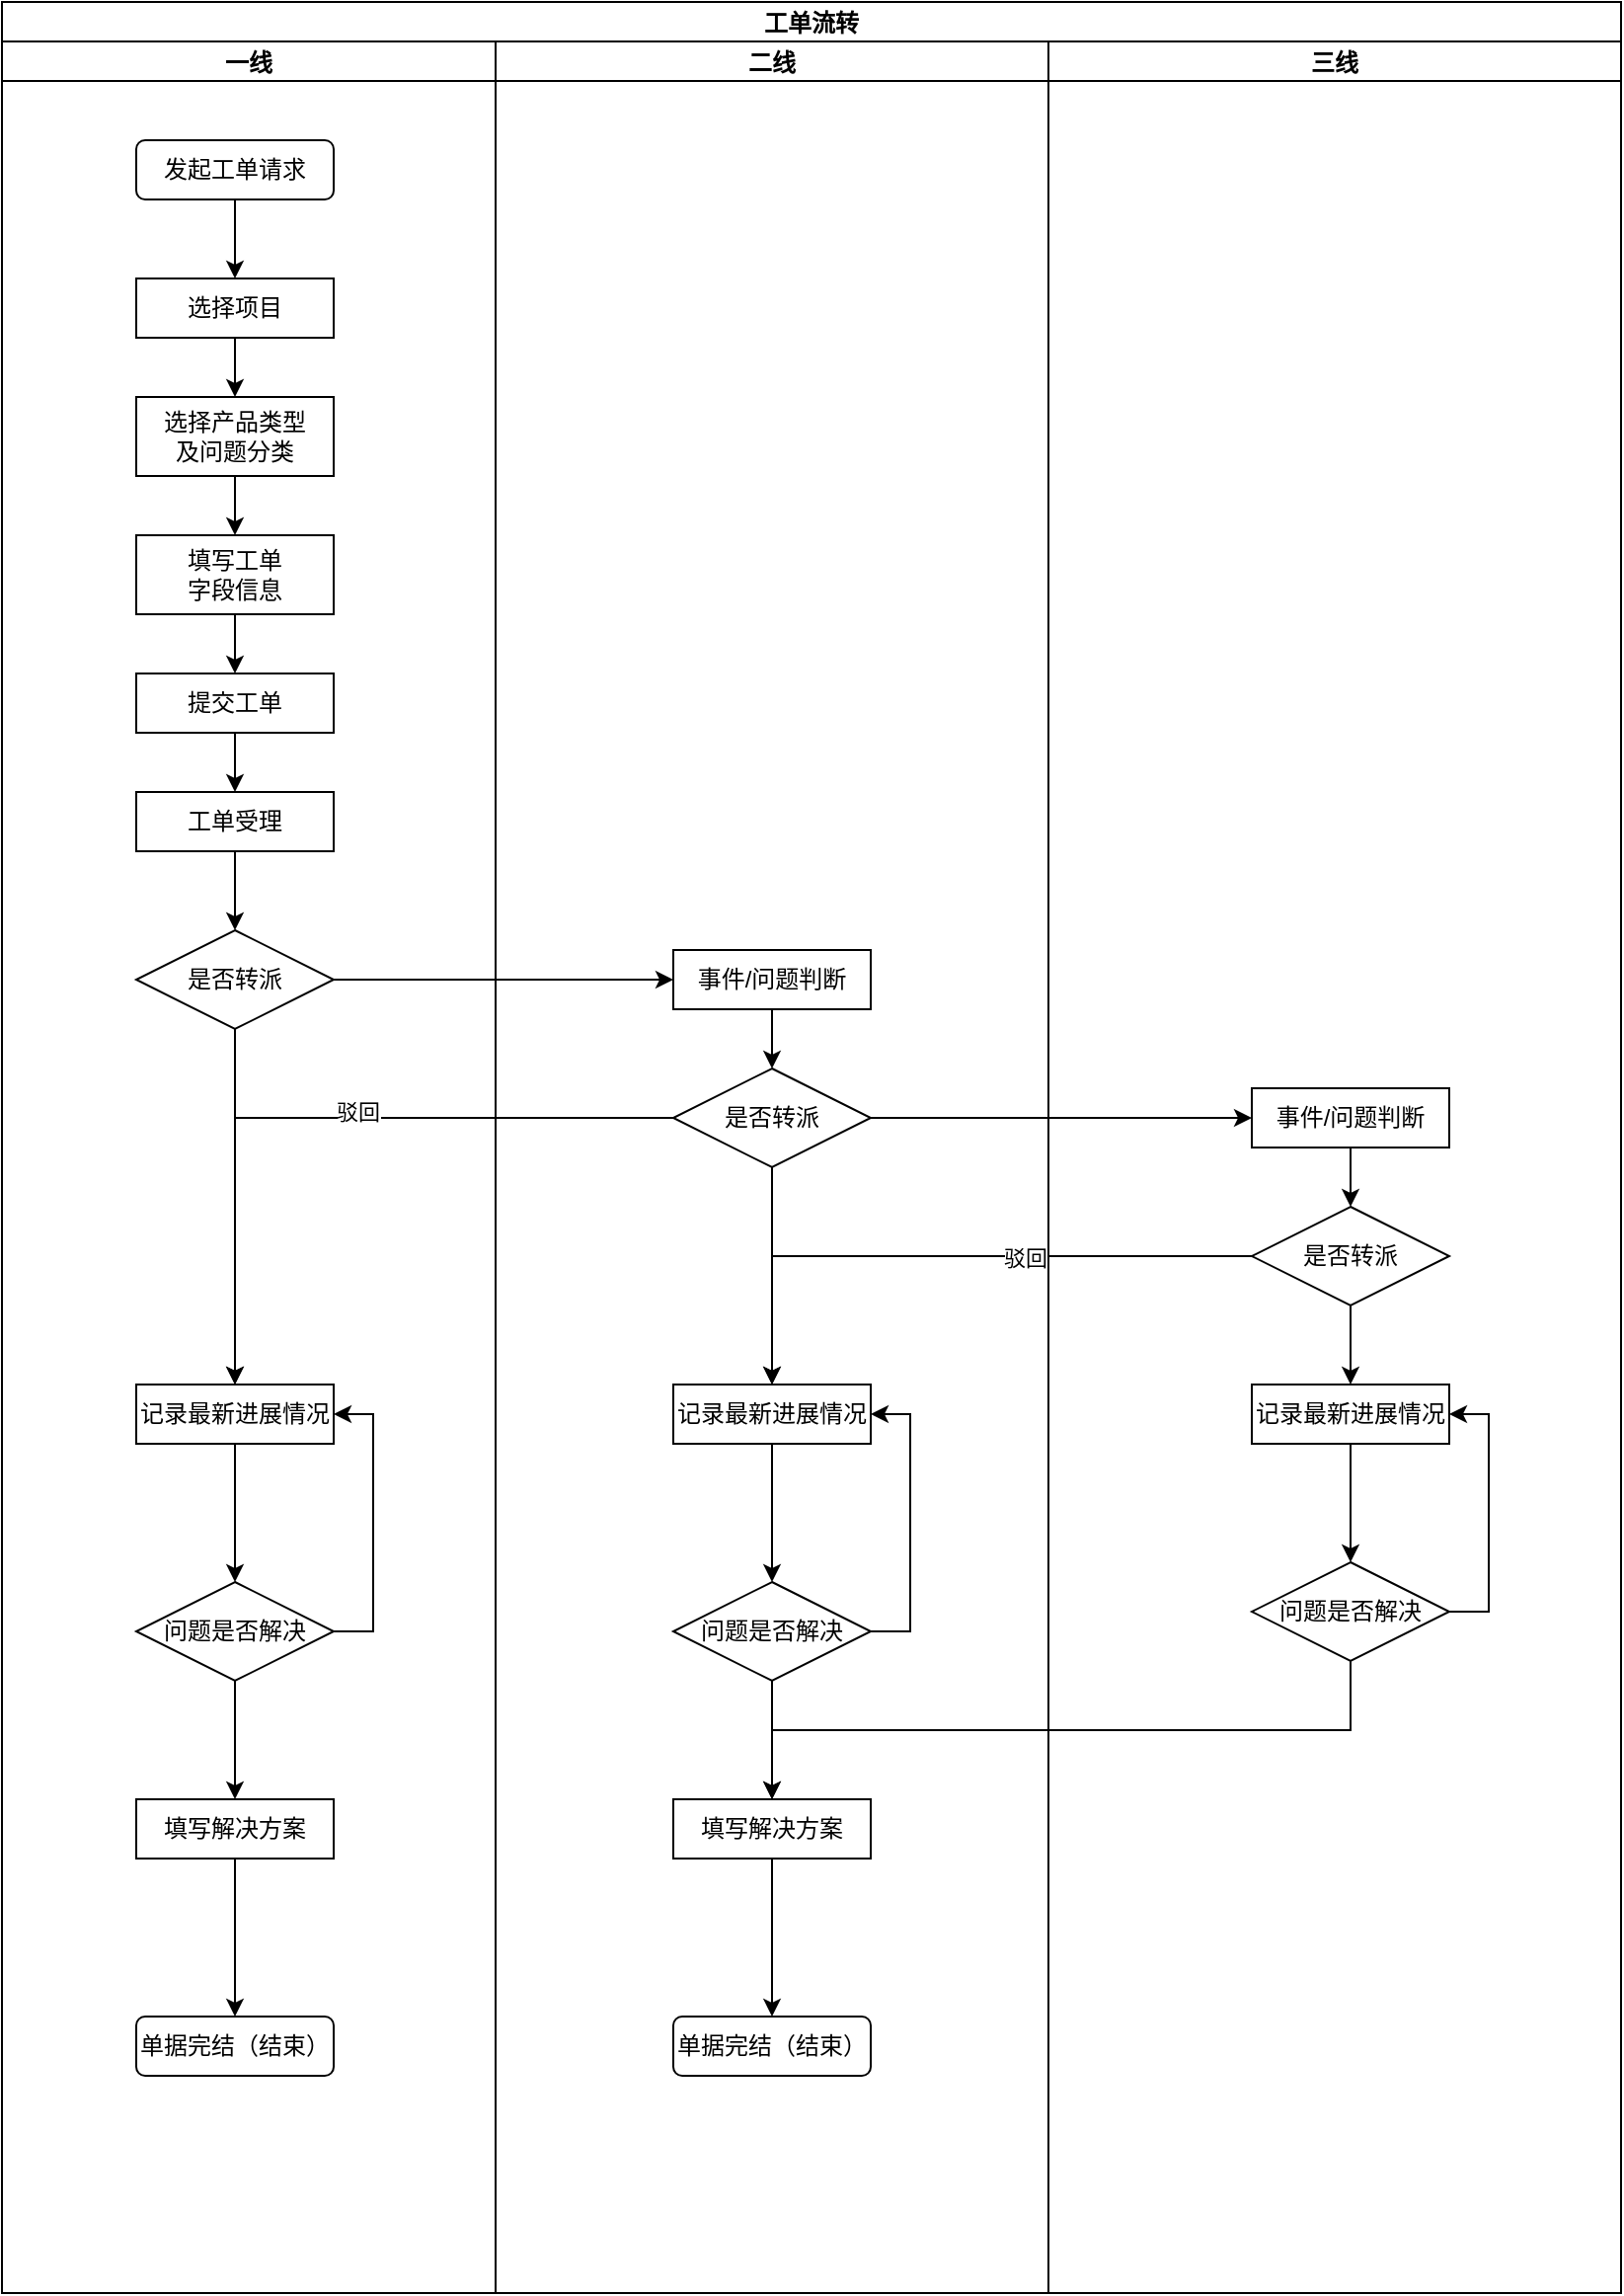 <mxfile version="20.2.4" type="github"><diagram id="WiaD8SYE7pi_qJ4heCow" name="第 1 页"><mxGraphModel dx="1345" dy="567" grid="1" gridSize="10" guides="1" tooltips="1" connect="1" arrows="1" fold="1" page="1" pageScale="1" pageWidth="827" pageHeight="1169" math="0" shadow="0"><root><mxCell id="0"/><mxCell id="1" parent="0"/><mxCell id="1RGi1clW2f9QPrBDDDvs-1" value="工单流转" style="swimlane;childLayout=stackLayout;resizeParent=1;resizeParentMax=0;startSize=20;" vertex="1" parent="1"><mxGeometry width="820" height="1160" as="geometry"/></mxCell><mxCell id="1RGi1clW2f9QPrBDDDvs-2" value="一线" style="swimlane;startSize=20;" vertex="1" parent="1RGi1clW2f9QPrBDDDvs-1"><mxGeometry y="20" width="250" height="1140" as="geometry"/></mxCell><mxCell id="1RGi1clW2f9QPrBDDDvs-7" style="edgeStyle=orthogonalEdgeStyle;rounded=0;orthogonalLoop=1;jettySize=auto;html=1;exitX=0.5;exitY=1;exitDx=0;exitDy=0;entryX=0.5;entryY=0;entryDx=0;entryDy=0;" edge="1" parent="1RGi1clW2f9QPrBDDDvs-2" source="1RGi1clW2f9QPrBDDDvs-5" target="1RGi1clW2f9QPrBDDDvs-6"><mxGeometry relative="1" as="geometry"/></mxCell><mxCell id="1RGi1clW2f9QPrBDDDvs-5" value="发起工单请求" style="rounded=1;whiteSpace=wrap;html=1;" vertex="1" parent="1RGi1clW2f9QPrBDDDvs-2"><mxGeometry x="68" y="50" width="100" height="30" as="geometry"/></mxCell><mxCell id="1RGi1clW2f9QPrBDDDvs-9" style="edgeStyle=orthogonalEdgeStyle;rounded=0;orthogonalLoop=1;jettySize=auto;html=1;exitX=0.5;exitY=1;exitDx=0;exitDy=0;" edge="1" parent="1RGi1clW2f9QPrBDDDvs-2" source="1RGi1clW2f9QPrBDDDvs-6" target="1RGi1clW2f9QPrBDDDvs-8"><mxGeometry relative="1" as="geometry"/></mxCell><mxCell id="1RGi1clW2f9QPrBDDDvs-6" value="选择项目" style="rounded=0;whiteSpace=wrap;html=1;" vertex="1" parent="1RGi1clW2f9QPrBDDDvs-2"><mxGeometry x="68" y="120" width="100" height="30" as="geometry"/></mxCell><mxCell id="1RGi1clW2f9QPrBDDDvs-11" style="edgeStyle=orthogonalEdgeStyle;rounded=0;orthogonalLoop=1;jettySize=auto;html=1;exitX=0.5;exitY=1;exitDx=0;exitDy=0;entryX=0.5;entryY=0;entryDx=0;entryDy=0;" edge="1" parent="1RGi1clW2f9QPrBDDDvs-2" source="1RGi1clW2f9QPrBDDDvs-8" target="1RGi1clW2f9QPrBDDDvs-10"><mxGeometry relative="1" as="geometry"/></mxCell><mxCell id="1RGi1clW2f9QPrBDDDvs-8" value="选择产品类型&lt;br&gt;及问题分类" style="rounded=0;whiteSpace=wrap;html=1;" vertex="1" parent="1RGi1clW2f9QPrBDDDvs-2"><mxGeometry x="68" y="180" width="100" height="40" as="geometry"/></mxCell><mxCell id="1RGi1clW2f9QPrBDDDvs-14" style="edgeStyle=orthogonalEdgeStyle;rounded=0;orthogonalLoop=1;jettySize=auto;html=1;exitX=0.5;exitY=1;exitDx=0;exitDy=0;" edge="1" parent="1RGi1clW2f9QPrBDDDvs-2" source="1RGi1clW2f9QPrBDDDvs-10" target="1RGi1clW2f9QPrBDDDvs-13"><mxGeometry relative="1" as="geometry"/></mxCell><mxCell id="1RGi1clW2f9QPrBDDDvs-10" value="填写工单&lt;br&gt;字段信息" style="rounded=0;whiteSpace=wrap;html=1;" vertex="1" parent="1RGi1clW2f9QPrBDDDvs-2"><mxGeometry x="68" y="250" width="100" height="40" as="geometry"/></mxCell><mxCell id="1RGi1clW2f9QPrBDDDvs-17" style="edgeStyle=orthogonalEdgeStyle;rounded=0;orthogonalLoop=1;jettySize=auto;html=1;exitX=0.5;exitY=1;exitDx=0;exitDy=0;entryX=0.5;entryY=0;entryDx=0;entryDy=0;" edge="1" parent="1RGi1clW2f9QPrBDDDvs-2" source="1RGi1clW2f9QPrBDDDvs-13" target="1RGi1clW2f9QPrBDDDvs-16"><mxGeometry relative="1" as="geometry"/></mxCell><mxCell id="1RGi1clW2f9QPrBDDDvs-13" value="提交工单" style="rounded=0;whiteSpace=wrap;html=1;" vertex="1" parent="1RGi1clW2f9QPrBDDDvs-2"><mxGeometry x="68" y="320" width="100" height="30" as="geometry"/></mxCell><mxCell id="1RGi1clW2f9QPrBDDDvs-19" style="edgeStyle=orthogonalEdgeStyle;rounded=0;orthogonalLoop=1;jettySize=auto;html=1;exitX=0.5;exitY=1;exitDx=0;exitDy=0;" edge="1" parent="1RGi1clW2f9QPrBDDDvs-2" source="1RGi1clW2f9QPrBDDDvs-16" target="1RGi1clW2f9QPrBDDDvs-18"><mxGeometry relative="1" as="geometry"/></mxCell><mxCell id="1RGi1clW2f9QPrBDDDvs-16" value="工单受理" style="rounded=0;whiteSpace=wrap;html=1;" vertex="1" parent="1RGi1clW2f9QPrBDDDvs-2"><mxGeometry x="68" y="380" width="100" height="30" as="geometry"/></mxCell><mxCell id="1RGi1clW2f9QPrBDDDvs-18" value="是否转派" style="rhombus;whiteSpace=wrap;html=1;" vertex="1" parent="1RGi1clW2f9QPrBDDDvs-2"><mxGeometry x="68" y="450" width="100" height="50" as="geometry"/></mxCell><mxCell id="1RGi1clW2f9QPrBDDDvs-27" style="edgeStyle=orthogonalEdgeStyle;rounded=0;orthogonalLoop=1;jettySize=auto;html=1;exitX=0.5;exitY=1;exitDx=0;exitDy=0;" edge="1" parent="1RGi1clW2f9QPrBDDDvs-2" source="1RGi1clW2f9QPrBDDDvs-18" target="1RGi1clW2f9QPrBDDDvs-26"><mxGeometry relative="1" as="geometry"><mxPoint x="118" y="540" as="sourcePoint"/></mxGeometry></mxCell><mxCell id="1RGi1clW2f9QPrBDDDvs-29" style="edgeStyle=orthogonalEdgeStyle;rounded=0;orthogonalLoop=1;jettySize=auto;html=1;exitX=0.5;exitY=1;exitDx=0;exitDy=0;entryX=0.5;entryY=0;entryDx=0;entryDy=0;" edge="1" parent="1RGi1clW2f9QPrBDDDvs-2" source="1RGi1clW2f9QPrBDDDvs-26" target="1RGi1clW2f9QPrBDDDvs-28"><mxGeometry relative="1" as="geometry"/></mxCell><mxCell id="1RGi1clW2f9QPrBDDDvs-26" value="记录最新进展情况" style="rounded=0;whiteSpace=wrap;html=1;" vertex="1" parent="1RGi1clW2f9QPrBDDDvs-2"><mxGeometry x="68" y="680" width="100" height="30" as="geometry"/></mxCell><mxCell id="1RGi1clW2f9QPrBDDDvs-30" style="edgeStyle=orthogonalEdgeStyle;rounded=0;orthogonalLoop=1;jettySize=auto;html=1;exitX=1;exitY=0.5;exitDx=0;exitDy=0;entryX=1;entryY=0.5;entryDx=0;entryDy=0;" edge="1" parent="1RGi1clW2f9QPrBDDDvs-2" source="1RGi1clW2f9QPrBDDDvs-28" target="1RGi1clW2f9QPrBDDDvs-26"><mxGeometry relative="1" as="geometry"/></mxCell><mxCell id="1RGi1clW2f9QPrBDDDvs-28" value="问题是否解决" style="rhombus;whiteSpace=wrap;html=1;" vertex="1" parent="1RGi1clW2f9QPrBDDDvs-2"><mxGeometry x="68" y="780" width="100" height="50" as="geometry"/></mxCell><mxCell id="1RGi1clW2f9QPrBDDDvs-32" value="单据完结（结束）" style="rounded=1;whiteSpace=wrap;html=1;" vertex="1" parent="1RGi1clW2f9QPrBDDDvs-2"><mxGeometry x="68" y="1000" width="100" height="30" as="geometry"/></mxCell><mxCell id="1RGi1clW2f9QPrBDDDvs-33" value="填写解决方案" style="rounded=0;whiteSpace=wrap;html=1;" vertex="1" parent="1RGi1clW2f9QPrBDDDvs-2"><mxGeometry x="68" y="890" width="100" height="30" as="geometry"/></mxCell><mxCell id="1RGi1clW2f9QPrBDDDvs-34" style="edgeStyle=orthogonalEdgeStyle;rounded=0;orthogonalLoop=1;jettySize=auto;html=1;exitX=0.5;exitY=1;exitDx=0;exitDy=0;" edge="1" parent="1RGi1clW2f9QPrBDDDvs-2" source="1RGi1clW2f9QPrBDDDvs-28" target="1RGi1clW2f9QPrBDDDvs-33"><mxGeometry relative="1" as="geometry"/></mxCell><mxCell id="1RGi1clW2f9QPrBDDDvs-35" style="edgeStyle=orthogonalEdgeStyle;rounded=0;orthogonalLoop=1;jettySize=auto;html=1;exitX=0.5;exitY=1;exitDx=0;exitDy=0;entryX=0.5;entryY=0;entryDx=0;entryDy=0;" edge="1" parent="1RGi1clW2f9QPrBDDDvs-2" source="1RGi1clW2f9QPrBDDDvs-33" target="1RGi1clW2f9QPrBDDDvs-32"><mxGeometry relative="1" as="geometry"/></mxCell><mxCell id="1RGi1clW2f9QPrBDDDvs-3" value="二线" style="swimlane;startSize=20;" vertex="1" parent="1RGi1clW2f9QPrBDDDvs-1"><mxGeometry x="250" y="20" width="280" height="1140" as="geometry"/></mxCell><mxCell id="1RGi1clW2f9QPrBDDDvs-39" style="edgeStyle=orthogonalEdgeStyle;rounded=0;orthogonalLoop=1;jettySize=auto;html=1;exitX=0.5;exitY=1;exitDx=0;exitDy=0;entryX=0.5;entryY=0;entryDx=0;entryDy=0;" edge="1" parent="1RGi1clW2f9QPrBDDDvs-3" source="1RGi1clW2f9QPrBDDDvs-36" target="1RGi1clW2f9QPrBDDDvs-38"><mxGeometry relative="1" as="geometry"/></mxCell><mxCell id="1RGi1clW2f9QPrBDDDvs-36" value="事件/问题判断" style="rounded=0;whiteSpace=wrap;html=1;" vertex="1" parent="1RGi1clW2f9QPrBDDDvs-3"><mxGeometry x="90" y="460" width="100" height="30" as="geometry"/></mxCell><mxCell id="1RGi1clW2f9QPrBDDDvs-41" style="edgeStyle=orthogonalEdgeStyle;rounded=0;orthogonalLoop=1;jettySize=auto;html=1;exitX=0.5;exitY=1;exitDx=0;exitDy=0;entryX=0.5;entryY=0;entryDx=0;entryDy=0;" edge="1" parent="1RGi1clW2f9QPrBDDDvs-3" source="1RGi1clW2f9QPrBDDDvs-38" target="1RGi1clW2f9QPrBDDDvs-42"><mxGeometry relative="1" as="geometry"><mxPoint x="140.043" y="580" as="targetPoint"/></mxGeometry></mxCell><mxCell id="1RGi1clW2f9QPrBDDDvs-38" value="是否转派" style="rhombus;whiteSpace=wrap;html=1;" vertex="1" parent="1RGi1clW2f9QPrBDDDvs-3"><mxGeometry x="90" y="520" width="100" height="50" as="geometry"/></mxCell><mxCell id="1RGi1clW2f9QPrBDDDvs-47" style="edgeStyle=orthogonalEdgeStyle;rounded=0;orthogonalLoop=1;jettySize=auto;html=1;exitX=0.5;exitY=1;exitDx=0;exitDy=0;entryX=0.5;entryY=0;entryDx=0;entryDy=0;" edge="1" parent="1RGi1clW2f9QPrBDDDvs-3" source="1RGi1clW2f9QPrBDDDvs-42" target="1RGi1clW2f9QPrBDDDvs-43"><mxGeometry relative="1" as="geometry"/></mxCell><mxCell id="1RGi1clW2f9QPrBDDDvs-42" value="记录最新进展情况" style="rounded=0;whiteSpace=wrap;html=1;" vertex="1" parent="1RGi1clW2f9QPrBDDDvs-3"><mxGeometry x="90" y="680" width="100" height="30" as="geometry"/></mxCell><mxCell id="1RGi1clW2f9QPrBDDDvs-48" style="edgeStyle=orthogonalEdgeStyle;rounded=0;orthogonalLoop=1;jettySize=auto;html=1;exitX=0.5;exitY=1;exitDx=0;exitDy=0;" edge="1" parent="1RGi1clW2f9QPrBDDDvs-3" source="1RGi1clW2f9QPrBDDDvs-43" target="1RGi1clW2f9QPrBDDDvs-45"><mxGeometry relative="1" as="geometry"/></mxCell><mxCell id="1RGi1clW2f9QPrBDDDvs-50" style="edgeStyle=orthogonalEdgeStyle;rounded=0;orthogonalLoop=1;jettySize=auto;html=1;exitX=1;exitY=0.5;exitDx=0;exitDy=0;entryX=1;entryY=0.5;entryDx=0;entryDy=0;" edge="1" parent="1RGi1clW2f9QPrBDDDvs-3" source="1RGi1clW2f9QPrBDDDvs-43" target="1RGi1clW2f9QPrBDDDvs-42"><mxGeometry relative="1" as="geometry"/></mxCell><mxCell id="1RGi1clW2f9QPrBDDDvs-43" value="问题是否解决" style="rhombus;whiteSpace=wrap;html=1;" vertex="1" parent="1RGi1clW2f9QPrBDDDvs-3"><mxGeometry x="90" y="780" width="100" height="50" as="geometry"/></mxCell><mxCell id="1RGi1clW2f9QPrBDDDvs-44" value="单据完结（结束）" style="rounded=1;whiteSpace=wrap;html=1;" vertex="1" parent="1RGi1clW2f9QPrBDDDvs-3"><mxGeometry x="90" y="1000" width="100" height="30" as="geometry"/></mxCell><mxCell id="1RGi1clW2f9QPrBDDDvs-49" style="edgeStyle=orthogonalEdgeStyle;rounded=0;orthogonalLoop=1;jettySize=auto;html=1;exitX=0.5;exitY=1;exitDx=0;exitDy=0;entryX=0.5;entryY=0;entryDx=0;entryDy=0;" edge="1" parent="1RGi1clW2f9QPrBDDDvs-3" source="1RGi1clW2f9QPrBDDDvs-45" target="1RGi1clW2f9QPrBDDDvs-44"><mxGeometry relative="1" as="geometry"/></mxCell><mxCell id="1RGi1clW2f9QPrBDDDvs-45" value="填写解决方案" style="rounded=0;whiteSpace=wrap;html=1;" vertex="1" parent="1RGi1clW2f9QPrBDDDvs-3"><mxGeometry x="90" y="890" width="100" height="30" as="geometry"/></mxCell><mxCell id="1RGi1clW2f9QPrBDDDvs-37" style="edgeStyle=orthogonalEdgeStyle;rounded=0;orthogonalLoop=1;jettySize=auto;html=1;exitX=1;exitY=0.5;exitDx=0;exitDy=0;" edge="1" parent="1RGi1clW2f9QPrBDDDvs-1" source="1RGi1clW2f9QPrBDDDvs-18" target="1RGi1clW2f9QPrBDDDvs-36"><mxGeometry relative="1" as="geometry"/></mxCell><mxCell id="1RGi1clW2f9QPrBDDDvs-67" style="edgeStyle=orthogonalEdgeStyle;rounded=0;orthogonalLoop=1;jettySize=auto;html=1;exitX=1;exitY=0.5;exitDx=0;exitDy=0;entryX=0;entryY=0.5;entryDx=0;entryDy=0;" edge="1" parent="1RGi1clW2f9QPrBDDDvs-1" source="1RGi1clW2f9QPrBDDDvs-38" target="1RGi1clW2f9QPrBDDDvs-53"><mxGeometry relative="1" as="geometry"/></mxCell><mxCell id="1RGi1clW2f9QPrBDDDvs-69" style="edgeStyle=orthogonalEdgeStyle;rounded=0;orthogonalLoop=1;jettySize=auto;html=1;exitX=0;exitY=0.5;exitDx=0;exitDy=0;entryX=0.5;entryY=0;entryDx=0;entryDy=0;" edge="1" parent="1RGi1clW2f9QPrBDDDvs-1" source="1RGi1clW2f9QPrBDDDvs-55" target="1RGi1clW2f9QPrBDDDvs-42"><mxGeometry relative="1" as="geometry"/></mxCell><mxCell id="1RGi1clW2f9QPrBDDDvs-70" value="驳回" style="edgeLabel;html=1;align=center;verticalAlign=middle;resizable=0;points=[];" vertex="1" connectable="0" parent="1RGi1clW2f9QPrBDDDvs-69"><mxGeometry x="-0.251" y="1" relative="1" as="geometry"><mxPoint as="offset"/></mxGeometry></mxCell><mxCell id="1RGi1clW2f9QPrBDDDvs-71" style="edgeStyle=orthogonalEdgeStyle;rounded=0;orthogonalLoop=1;jettySize=auto;html=1;exitX=0;exitY=0.5;exitDx=0;exitDy=0;entryX=0.5;entryY=0;entryDx=0;entryDy=0;" edge="1" parent="1RGi1clW2f9QPrBDDDvs-1" source="1RGi1clW2f9QPrBDDDvs-38" target="1RGi1clW2f9QPrBDDDvs-26"><mxGeometry relative="1" as="geometry"/></mxCell><mxCell id="1RGi1clW2f9QPrBDDDvs-72" value="驳回" style="edgeLabel;html=1;align=center;verticalAlign=middle;resizable=0;points=[];" vertex="1" connectable="0" parent="1RGi1clW2f9QPrBDDDvs-71"><mxGeometry x="-0.102" y="-3" relative="1" as="geometry"><mxPoint as="offset"/></mxGeometry></mxCell><mxCell id="1RGi1clW2f9QPrBDDDvs-74" style="edgeStyle=orthogonalEdgeStyle;rounded=0;orthogonalLoop=1;jettySize=auto;html=1;exitX=0.5;exitY=1;exitDx=0;exitDy=0;entryX=0.5;entryY=0;entryDx=0;entryDy=0;" edge="1" parent="1RGi1clW2f9QPrBDDDvs-1" source="1RGi1clW2f9QPrBDDDvs-62" target="1RGi1clW2f9QPrBDDDvs-45"><mxGeometry relative="1" as="geometry"/></mxCell><mxCell id="1RGi1clW2f9QPrBDDDvs-4" value="三线" style="swimlane;startSize=20;" vertex="1" parent="1RGi1clW2f9QPrBDDDvs-1"><mxGeometry x="530" y="20" width="290" height="1140" as="geometry"/></mxCell><mxCell id="1RGi1clW2f9QPrBDDDvs-53" value="事件/问题判断" style="rounded=0;whiteSpace=wrap;html=1;" vertex="1" parent="1RGi1clW2f9QPrBDDDvs-4"><mxGeometry x="103" y="530" width="100" height="30" as="geometry"/></mxCell><mxCell id="1RGi1clW2f9QPrBDDDvs-55" value="是否转派" style="rhombus;whiteSpace=wrap;html=1;" vertex="1" parent="1RGi1clW2f9QPrBDDDvs-4"><mxGeometry x="103" y="590" width="100" height="50" as="geometry"/></mxCell><mxCell id="1RGi1clW2f9QPrBDDDvs-52" style="edgeStyle=orthogonalEdgeStyle;rounded=0;orthogonalLoop=1;jettySize=auto;html=1;exitX=0.5;exitY=1;exitDx=0;exitDy=0;entryX=0.5;entryY=0;entryDx=0;entryDy=0;" edge="1" parent="1RGi1clW2f9QPrBDDDvs-4" source="1RGi1clW2f9QPrBDDDvs-53" target="1RGi1clW2f9QPrBDDDvs-55"><mxGeometry relative="1" as="geometry"/></mxCell><mxCell id="1RGi1clW2f9QPrBDDDvs-54" style="edgeStyle=orthogonalEdgeStyle;rounded=0;orthogonalLoop=1;jettySize=auto;html=1;exitX=0.5;exitY=1;exitDx=0;exitDy=0;entryX=0.5;entryY=0;entryDx=0;entryDy=0;" edge="1" parent="1RGi1clW2f9QPrBDDDvs-4" source="1RGi1clW2f9QPrBDDDvs-55" target="1RGi1clW2f9QPrBDDDvs-59"><mxGeometry relative="1" as="geometry"><mxPoint x="153" y="650" as="targetPoint"/></mxGeometry></mxCell><mxCell id="1RGi1clW2f9QPrBDDDvs-59" value="记录最新进展情况" style="rounded=0;whiteSpace=wrap;html=1;" vertex="1" parent="1RGi1clW2f9QPrBDDDvs-4"><mxGeometry x="103" y="680" width="100" height="30" as="geometry"/></mxCell><mxCell id="1RGi1clW2f9QPrBDDDvs-61" style="edgeStyle=orthogonalEdgeStyle;rounded=0;orthogonalLoop=1;jettySize=auto;html=1;exitX=1;exitY=0.5;exitDx=0;exitDy=0;entryX=1;entryY=0.5;entryDx=0;entryDy=0;" edge="1" parent="1RGi1clW2f9QPrBDDDvs-4" source="1RGi1clW2f9QPrBDDDvs-62" target="1RGi1clW2f9QPrBDDDvs-59"><mxGeometry relative="1" as="geometry"/></mxCell><mxCell id="1RGi1clW2f9QPrBDDDvs-62" value="问题是否解决" style="rhombus;whiteSpace=wrap;html=1;" vertex="1" parent="1RGi1clW2f9QPrBDDDvs-4"><mxGeometry x="103" y="770" width="100" height="50" as="geometry"/></mxCell><mxCell id="1RGi1clW2f9QPrBDDDvs-58" style="edgeStyle=orthogonalEdgeStyle;rounded=0;orthogonalLoop=1;jettySize=auto;html=1;exitX=0.5;exitY=1;exitDx=0;exitDy=0;entryX=0.5;entryY=0;entryDx=0;entryDy=0;" edge="1" parent="1RGi1clW2f9QPrBDDDvs-4" source="1RGi1clW2f9QPrBDDDvs-59" target="1RGi1clW2f9QPrBDDDvs-62"><mxGeometry relative="1" as="geometry"/></mxCell></root></mxGraphModel></diagram></mxfile>